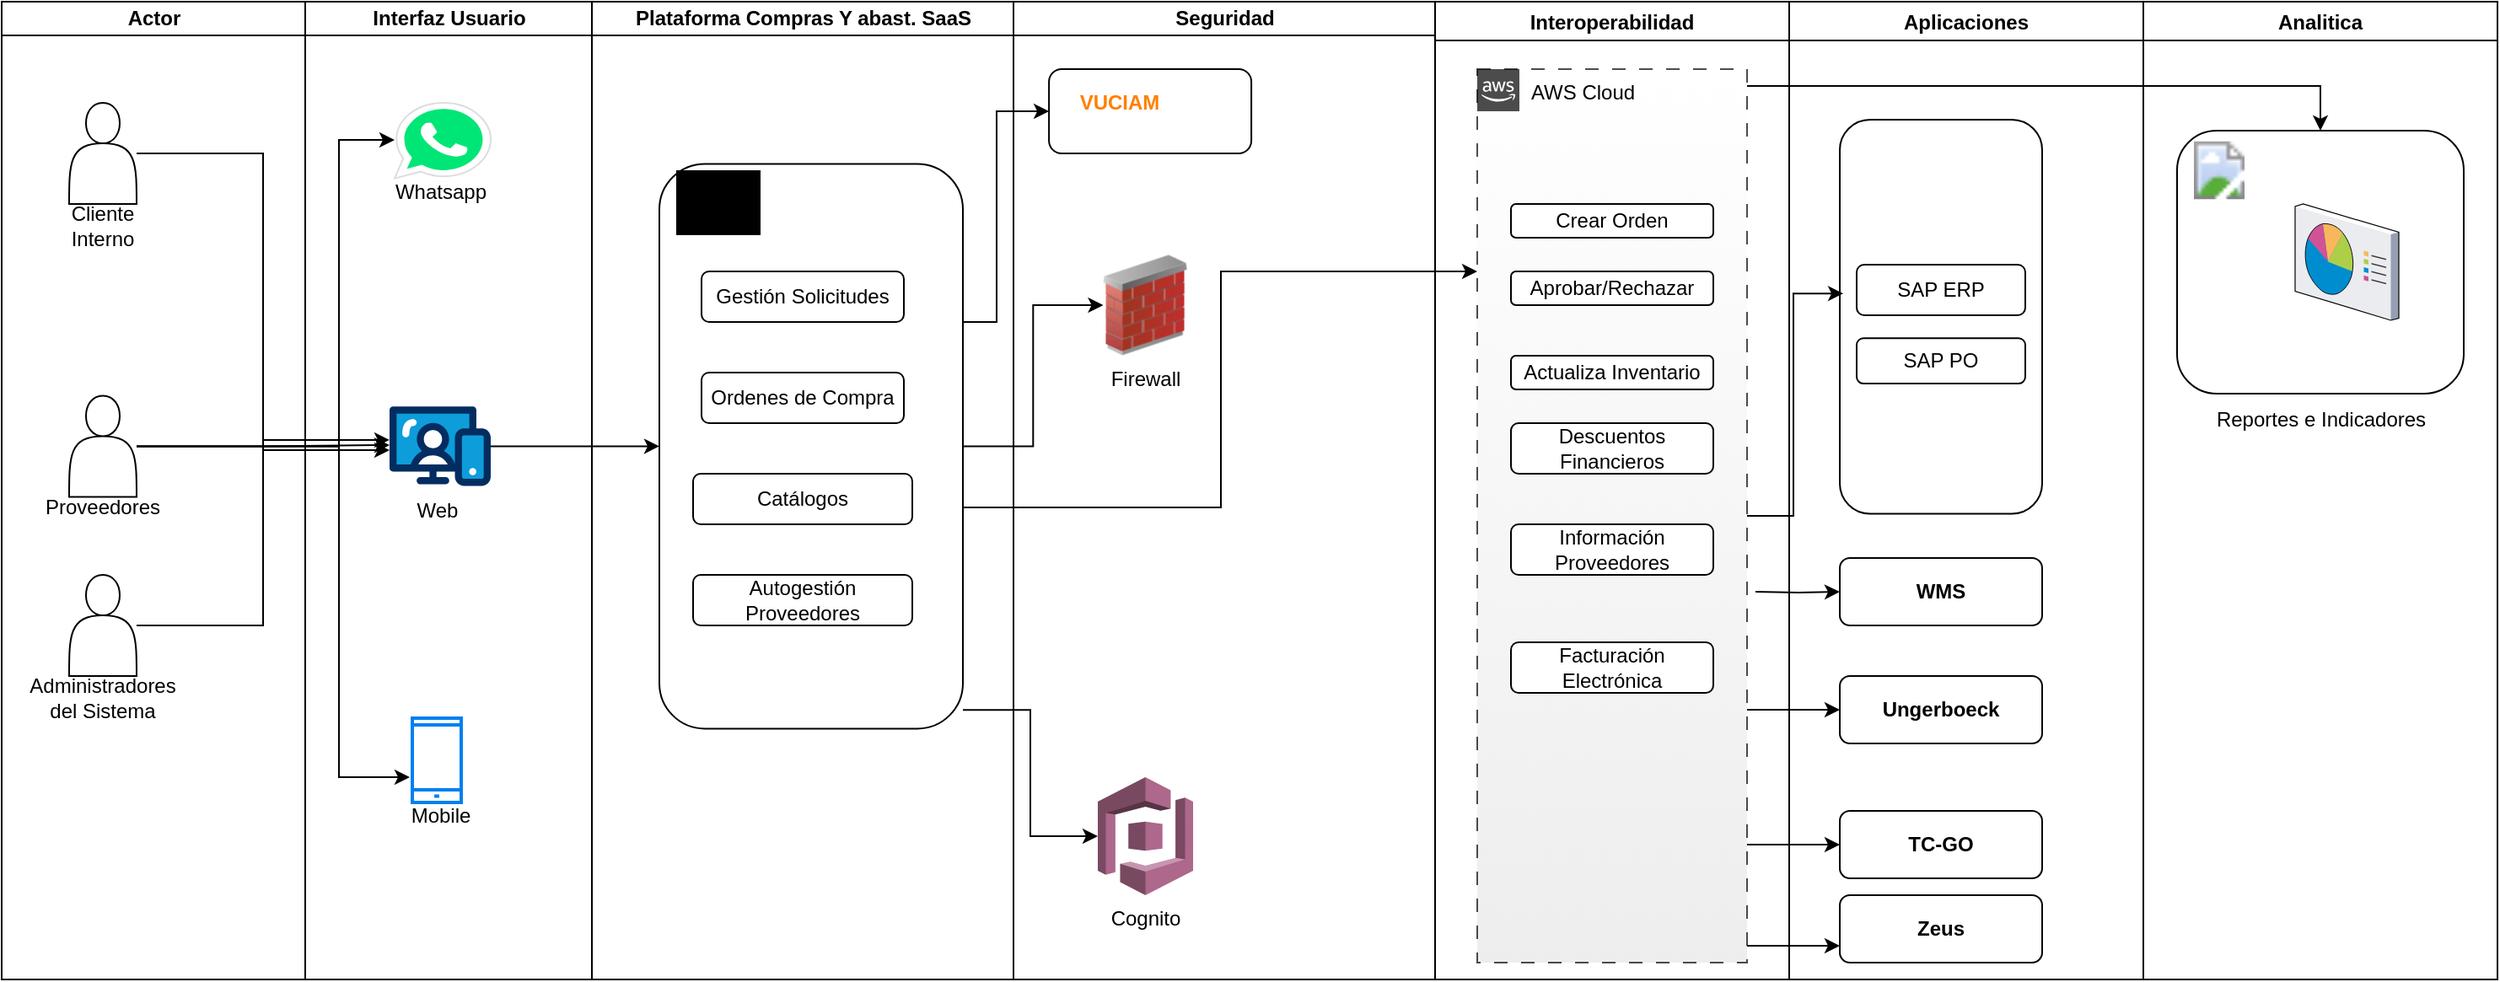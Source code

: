 <mxfile version="24.9.2" pages="2">
  <diagram name="Page-1" id="_VkZlfbcH69sGK29IT94">
    <mxGraphModel dx="2501" dy="752" grid="1" gridSize="10" guides="1" tooltips="1" connect="1" arrows="1" fold="1" page="1" pageScale="1" pageWidth="827" pageHeight="1169" math="0" shadow="0">
      <root>
        <mxCell id="0" />
        <mxCell id="1" parent="0" />
        <mxCell id="QJOm7oPZ2gpyJdL4HzTK-90" value="Analitica" style="swimlane;" vertex="1" parent="1">
          <mxGeometry x="940" y="160" width="210" height="580" as="geometry" />
        </mxCell>
        <mxCell id="QJOm7oPZ2gpyJdL4HzTK-100" value="&lt;div&gt;&lt;br&gt;&lt;/div&gt;&lt;div&gt;&lt;br&gt;&lt;/div&gt;&lt;div&gt;&lt;br&gt;&lt;/div&gt;&lt;div&gt;&lt;br&gt;&lt;/div&gt;&lt;div&gt;&lt;br&gt;&lt;/div&gt;" style="rounded=1;whiteSpace=wrap;html=1;" vertex="1" parent="QJOm7oPZ2gpyJdL4HzTK-90">
          <mxGeometry x="20" y="76.5" width="170" height="156" as="geometry" />
        </mxCell>
        <mxCell id="QJOm7oPZ2gpyJdL4HzTK-98" value="" style="image;aspect=fixed;html=1;points=[];align=center;fontSize=12;image=img/lib/azure2/power_platform/PowerBI.svg;" vertex="1" parent="QJOm7oPZ2gpyJdL4HzTK-90">
          <mxGeometry x="30" y="80" width="30" height="40" as="geometry" />
        </mxCell>
        <mxCell id="QJOm7oPZ2gpyJdL4HzTK-99" value="" style="verticalLabelPosition=bottom;sketch=0;aspect=fixed;html=1;verticalAlign=top;strokeColor=none;align=center;outlineConnect=0;shape=mxgraph.citrix.reporting;" vertex="1" parent="QJOm7oPZ2gpyJdL4HzTK-90">
          <mxGeometry x="90" y="120" width="61.5" height="69" as="geometry" />
        </mxCell>
        <mxCell id="QJOm7oPZ2gpyJdL4HzTK-103" value="Reportes e Indicadores" style="text;html=1;align=center;verticalAlign=middle;resizable=0;points=[];autosize=1;strokeColor=none;fillColor=none;" vertex="1" parent="QJOm7oPZ2gpyJdL4HzTK-90">
          <mxGeometry x="30" y="232.5" width="150" height="30" as="geometry" />
        </mxCell>
        <mxCell id="QJOm7oPZ2gpyJdL4HzTK-108" style="edgeStyle=orthogonalEdgeStyle;rounded=0;orthogonalLoop=1;jettySize=auto;html=1;entryX=0.5;entryY=0;entryDx=0;entryDy=0;" edge="1" parent="1" source="QJOm7oPZ2gpyJdL4HzTK-66" target="QJOm7oPZ2gpyJdL4HzTK-100">
          <mxGeometry relative="1" as="geometry">
            <Array as="points">
              <mxPoint x="1045" y="210" />
            </Array>
          </mxGeometry>
        </mxCell>
        <mxCell id="QJOm7oPZ2gpyJdL4HzTK-63" value="Interoperabilidad" style="swimlane;" vertex="1" parent="1">
          <mxGeometry x="520" y="160" width="210" height="580" as="geometry" />
        </mxCell>
        <mxCell id="QJOm7oPZ2gpyJdL4HzTK-66" value="AWS Cloud" style="points=[[0,0],[0.25,0],[0.5,0],[0.75,0],[1,0],[1,0.25],[1,0.5],[1,0.75],[1,1],[0.75,1],[0.5,1],[0.25,1],[0,1],[0,0.75],[0,0.5],[0,0.25]];outlineConnect=0;html=1;whiteSpace=wrap;fontSize=12;fontStyle=0;container=0;pointerEvents=0;collapsible=0;recursiveResize=0;shape=mxgraph.aws4.group;grIcon=mxgraph.aws4.group_aws_cloud_alt;fillColor=default;verticalAlign=top;align=left;spacingLeft=30;dashed=1;fillStyle=auto;gradientColor=#E6E6E6;dashPattern=8 8;rounded=1;opacity=70;" vertex="1" parent="QJOm7oPZ2gpyJdL4HzTK-63">
          <mxGeometry x="25" y="40" width="160" height="530" as="geometry" />
        </mxCell>
        <mxCell id="QJOm7oPZ2gpyJdL4HzTK-68" value="Crear Orden" style="rounded=1;whiteSpace=wrap;html=1;" vertex="1" parent="QJOm7oPZ2gpyJdL4HzTK-63">
          <mxGeometry x="45" y="120" width="120" height="20" as="geometry" />
        </mxCell>
        <mxCell id="QJOm7oPZ2gpyJdL4HzTK-69" value="Aprobar/Rechazar" style="rounded=1;whiteSpace=wrap;html=1;" vertex="1" parent="QJOm7oPZ2gpyJdL4HzTK-63">
          <mxGeometry x="45" y="160" width="120" height="20" as="geometry" />
        </mxCell>
        <mxCell id="QJOm7oPZ2gpyJdL4HzTK-104" value="Actualiza Inventario" style="rounded=1;whiteSpace=wrap;html=1;" vertex="1" parent="QJOm7oPZ2gpyJdL4HzTK-63">
          <mxGeometry x="45" y="210" width="120" height="20" as="geometry" />
        </mxCell>
        <mxCell id="QJOm7oPZ2gpyJdL4HzTK-105" value="Descuentos Financieros" style="rounded=1;whiteSpace=wrap;html=1;" vertex="1" parent="QJOm7oPZ2gpyJdL4HzTK-63">
          <mxGeometry x="45" y="250" width="120" height="30" as="geometry" />
        </mxCell>
        <mxCell id="QJOm7oPZ2gpyJdL4HzTK-106" value="Información Proveedores" style="rounded=1;whiteSpace=wrap;html=1;" vertex="1" parent="QJOm7oPZ2gpyJdL4HzTK-63">
          <mxGeometry x="45" y="310" width="120" height="30" as="geometry" />
        </mxCell>
        <mxCell id="QJOm7oPZ2gpyJdL4HzTK-107" value="Facturación Electrónica" style="rounded=1;whiteSpace=wrap;html=1;" vertex="1" parent="QJOm7oPZ2gpyJdL4HzTK-63">
          <mxGeometry x="45" y="380" width="120" height="30" as="geometry" />
        </mxCell>
        <mxCell id="QJOm7oPZ2gpyJdL4HzTK-39" value="Seguridad" style="swimlane;startSize=20;html=1;" vertex="1" parent="1">
          <mxGeometry x="270" y="160" width="250" height="580" as="geometry" />
        </mxCell>
        <mxCell id="QJOm7oPZ2gpyJdL4HzTK-56" value="" style="rounded=1;whiteSpace=wrap;html=1;" vertex="1" parent="QJOm7oPZ2gpyJdL4HzTK-39">
          <mxGeometry x="21.05" y="40" width="120" height="50" as="geometry" />
        </mxCell>
        <mxCell id="QJOm7oPZ2gpyJdL4HzTK-55" value="VUCIAM" style="text;html=1;strokeColor=none;fillColor=none;align=center;verticalAlign=middle;whiteSpace=wrap;rounded=0;fontSize=12;fontColor=#FF8000;fontStyle=1;container=0;" vertex="1" parent="QJOm7oPZ2gpyJdL4HzTK-39">
          <mxGeometry x="40.0" y="50" width="46.09" height="20" as="geometry" />
        </mxCell>
        <mxCell id="QJOm7oPZ2gpyJdL4HzTK-58" value="Firewall" style="image;html=1;image=img/lib/clip_art/networking/Firewall_02_128x128.png" vertex="1" parent="QJOm7oPZ2gpyJdL4HzTK-39">
          <mxGeometry x="53.25" y="150" width="50" height="60" as="geometry" />
        </mxCell>
        <mxCell id="QJOm7oPZ2gpyJdL4HzTK-59" value="Cognito" style="outlineConnect=0;dashed=0;verticalLabelPosition=bottom;verticalAlign=top;align=center;html=1;shape=mxgraph.aws3.cognito;fillColor=#AD688B;gradientColor=none;" vertex="1" parent="QJOm7oPZ2gpyJdL4HzTK-39">
          <mxGeometry x="50" y="460" width="56.5" height="70" as="geometry" />
        </mxCell>
        <mxCell id="QJOm7oPZ2gpyJdL4HzTK-2" value="Actor" style="swimlane;startSize=20;html=1;" vertex="1" parent="1">
          <mxGeometry x="-330" y="160" width="180" height="580" as="geometry" />
        </mxCell>
        <mxCell id="QJOm7oPZ2gpyJdL4HzTK-5" value="&lt;div&gt;&lt;br&gt;&lt;/div&gt;&lt;div&gt;&lt;br&gt;&lt;/div&gt;&lt;div&gt;&lt;br&gt;&lt;/div&gt;&lt;div&gt;&lt;br&gt;&lt;/div&gt;&lt;div&gt;&lt;br&gt;&lt;/div&gt;&lt;div&gt;&lt;br&gt;&lt;/div&gt;&lt;div&gt;Cliente Interno&lt;/div&gt;" style="shape=actor;whiteSpace=wrap;html=1;" vertex="1" parent="QJOm7oPZ2gpyJdL4HzTK-2">
          <mxGeometry x="40" y="60" width="40" height="60" as="geometry" />
        </mxCell>
        <mxCell id="QJOm7oPZ2gpyJdL4HzTK-7" value="&lt;div&gt;&lt;br&gt;&lt;/div&gt;&lt;div&gt;&lt;br&gt;&lt;/div&gt;&lt;div&gt;&lt;br&gt;&lt;/div&gt;&lt;div&gt;&lt;br&gt;&lt;/div&gt;&lt;div&gt;&lt;br&gt;&lt;/div&gt;&lt;div&gt;Proveedores&lt;/div&gt;" style="shape=actor;whiteSpace=wrap;html=1;" vertex="1" parent="QJOm7oPZ2gpyJdL4HzTK-2">
          <mxGeometry x="40" y="233.7" width="40" height="60" as="geometry" />
        </mxCell>
        <mxCell id="QJOm7oPZ2gpyJdL4HzTK-8" value="&lt;div&gt;&lt;br&gt;&lt;/div&gt;&lt;div&gt;&lt;br&gt;&lt;/div&gt;&lt;div&gt;&lt;br&gt;&lt;/div&gt;&lt;div&gt;&lt;br&gt;&lt;/div&gt;&lt;div&gt;&lt;br&gt;&lt;/div&gt;&lt;div&gt;&lt;br&gt;&lt;/div&gt;&lt;div&gt;Administradores del Sistema&lt;/div&gt;" style="shape=actor;whiteSpace=wrap;html=1;" vertex="1" parent="QJOm7oPZ2gpyJdL4HzTK-2">
          <mxGeometry x="40" y="340" width="40" height="60" as="geometry" />
        </mxCell>
        <mxCell id="QJOm7oPZ2gpyJdL4HzTK-3" value="Interfaz Usuario" style="swimlane;startSize=20;html=1;" vertex="1" parent="1">
          <mxGeometry x="-150" y="160" width="170" height="580" as="geometry" />
        </mxCell>
        <mxCell id="QJOm7oPZ2gpyJdL4HzTK-9" value="" style="verticalLabelPosition=bottom;aspect=fixed;html=1;shape=mxgraph.salesforce.web;" vertex="1" parent="QJOm7oPZ2gpyJdL4HzTK-3">
          <mxGeometry x="50" y="240" width="60" height="47.4" as="geometry" />
        </mxCell>
        <mxCell id="QJOm7oPZ2gpyJdL4HzTK-10" value="" style="dashed=0;outlineConnect=0;html=1;align=center;labelPosition=center;verticalLabelPosition=bottom;verticalAlign=top;shape=mxgraph.weblogos.whatsapp;fillColor=#00E676;strokeColor=#dddddd" vertex="1" parent="QJOm7oPZ2gpyJdL4HzTK-3">
          <mxGeometry x="53" y="60" width="57" height="44.8" as="geometry" />
        </mxCell>
        <mxCell id="QJOm7oPZ2gpyJdL4HzTK-12" value="" style="html=1;verticalLabelPosition=bottom;align=center;labelBackgroundColor=#ffffff;verticalAlign=top;strokeWidth=2;strokeColor=#0080F0;shadow=0;dashed=0;shape=mxgraph.ios7.icons.smartphone;" vertex="1" parent="QJOm7oPZ2gpyJdL4HzTK-3">
          <mxGeometry x="63.5" y="425" width="29" height="50" as="geometry" />
        </mxCell>
        <mxCell id="QJOm7oPZ2gpyJdL4HzTK-47" value="Web" style="text;html=1;align=center;verticalAlign=middle;resizable=0;points=[];autosize=1;strokeColor=none;fillColor=none;" vertex="1" parent="QJOm7oPZ2gpyJdL4HzTK-3">
          <mxGeometry x="53" y="287.4" width="50" height="30" as="geometry" />
        </mxCell>
        <mxCell id="QJOm7oPZ2gpyJdL4HzTK-4" value="Plataforma Compras Y abast. SaaS" style="swimlane;startSize=20;html=1;" vertex="1" parent="1">
          <mxGeometry x="20" y="160" width="250" height="580" as="geometry" />
        </mxCell>
        <mxCell id="QJOm7oPZ2gpyJdL4HzTK-18" value="" style="rounded=1;whiteSpace=wrap;html=1;" vertex="1" parent="QJOm7oPZ2gpyJdL4HzTK-4">
          <mxGeometry x="40" y="96.2" width="180" height="335" as="geometry" />
        </mxCell>
        <mxCell id="QJOm7oPZ2gpyJdL4HzTK-19" value="" style="sketch=0;verticalLabelPosition=bottom;sketch=0;aspect=fixed;html=1;verticalAlign=top;strokeColor=none;fillColor=#000000;align=center;outlineConnect=0;pointerEvents=1;shape=mxgraph.citrix2.web_saas_apps;" vertex="1" parent="QJOm7oPZ2gpyJdL4HzTK-4">
          <mxGeometry x="50" y="100" width="50" height="38.45" as="geometry" />
        </mxCell>
        <mxCell id="QJOm7oPZ2gpyJdL4HzTK-20" value="Gestión Solicitudes" style="rounded=1;whiteSpace=wrap;html=1;" vertex="1" parent="QJOm7oPZ2gpyJdL4HzTK-4">
          <mxGeometry x="65" y="160" width="120" height="30" as="geometry" />
        </mxCell>
        <mxCell id="QJOm7oPZ2gpyJdL4HzTK-25" value="Ordenes de Compra" style="rounded=1;whiteSpace=wrap;html=1;" vertex="1" parent="QJOm7oPZ2gpyJdL4HzTK-4">
          <mxGeometry x="65" y="220" width="120" height="30" as="geometry" />
        </mxCell>
        <mxCell id="QJOm7oPZ2gpyJdL4HzTK-26" value="Catálogos" style="rounded=1;whiteSpace=wrap;html=1;" vertex="1" parent="QJOm7oPZ2gpyJdL4HzTK-4">
          <mxGeometry x="60" y="280" width="130" height="30" as="geometry" />
        </mxCell>
        <mxCell id="QJOm7oPZ2gpyJdL4HzTK-78" value="Autogestión Proveedores" style="rounded=1;whiteSpace=wrap;html=1;" vertex="1" parent="QJOm7oPZ2gpyJdL4HzTK-4">
          <mxGeometry x="60" y="340" width="130" height="30" as="geometry" />
        </mxCell>
        <mxCell id="QJOm7oPZ2gpyJdL4HzTK-48" value="Whatsapp" style="text;html=1;align=center;verticalAlign=middle;resizable=0;points=[];autosize=1;strokeColor=none;fillColor=none;" vertex="1" parent="1">
          <mxGeometry x="-110" y="258" width="80" height="30" as="geometry" />
        </mxCell>
        <mxCell id="QJOm7oPZ2gpyJdL4HzTK-49" value="Mobile" style="text;html=1;align=center;verticalAlign=middle;resizable=0;points=[];autosize=1;strokeColor=none;fillColor=none;" vertex="1" parent="1">
          <mxGeometry x="-100" y="628" width="60" height="30" as="geometry" />
        </mxCell>
        <mxCell id="QJOm7oPZ2gpyJdL4HzTK-50" style="edgeStyle=orthogonalEdgeStyle;rounded=0;orthogonalLoop=1;jettySize=auto;html=1;entryX=0;entryY=0.485;entryDx=0;entryDy=0;entryPerimeter=0;" edge="1" parent="1" source="QJOm7oPZ2gpyJdL4HzTK-7" target="QJOm7oPZ2gpyJdL4HzTK-9">
          <mxGeometry relative="1" as="geometry" />
        </mxCell>
        <mxCell id="QJOm7oPZ2gpyJdL4HzTK-51" style="edgeStyle=orthogonalEdgeStyle;rounded=0;orthogonalLoop=1;jettySize=auto;html=1;" edge="1" parent="1" source="QJOm7oPZ2gpyJdL4HzTK-7" target="QJOm7oPZ2gpyJdL4HzTK-10">
          <mxGeometry relative="1" as="geometry">
            <Array as="points">
              <mxPoint x="-130" y="424" />
              <mxPoint x="-130" y="242" />
            </Array>
          </mxGeometry>
        </mxCell>
        <mxCell id="QJOm7oPZ2gpyJdL4HzTK-52" style="edgeStyle=orthogonalEdgeStyle;rounded=0;orthogonalLoop=1;jettySize=auto;html=1;entryX=-0.052;entryY=0.7;entryDx=0;entryDy=0;entryPerimeter=0;" edge="1" parent="1" source="QJOm7oPZ2gpyJdL4HzTK-7" target="QJOm7oPZ2gpyJdL4HzTK-12">
          <mxGeometry relative="1" as="geometry">
            <Array as="points">
              <mxPoint x="-130" y="424" />
              <mxPoint x="-130" y="620" />
            </Array>
          </mxGeometry>
        </mxCell>
        <mxCell id="QJOm7oPZ2gpyJdL4HzTK-53" style="edgeStyle=orthogonalEdgeStyle;rounded=0;orthogonalLoop=1;jettySize=auto;html=1;entryX=0;entryY=0.5;entryDx=0;entryDy=0;" edge="1" parent="1" source="QJOm7oPZ2gpyJdL4HzTK-9" target="QJOm7oPZ2gpyJdL4HzTK-18">
          <mxGeometry relative="1" as="geometry" />
        </mxCell>
        <mxCell id="QJOm7oPZ2gpyJdL4HzTK-60" style="edgeStyle=orthogonalEdgeStyle;rounded=0;orthogonalLoop=1;jettySize=auto;html=1;entryX=0;entryY=0.5;entryDx=0;entryDy=0;" edge="1" parent="1" source="QJOm7oPZ2gpyJdL4HzTK-18" target="QJOm7oPZ2gpyJdL4HzTK-58">
          <mxGeometry relative="1" as="geometry" />
        </mxCell>
        <mxCell id="QJOm7oPZ2gpyJdL4HzTK-61" style="edgeStyle=orthogonalEdgeStyle;rounded=0;orthogonalLoop=1;jettySize=auto;html=1;entryX=0;entryY=0.5;entryDx=0;entryDy=0;" edge="1" parent="1" source="QJOm7oPZ2gpyJdL4HzTK-18" target="QJOm7oPZ2gpyJdL4HzTK-56">
          <mxGeometry relative="1" as="geometry">
            <Array as="points">
              <mxPoint x="260" y="350" />
              <mxPoint x="260" y="225" />
            </Array>
          </mxGeometry>
        </mxCell>
        <mxCell id="QJOm7oPZ2gpyJdL4HzTK-62" style="edgeStyle=orthogonalEdgeStyle;rounded=0;orthogonalLoop=1;jettySize=auto;html=1;entryX=0;entryY=0.5;entryDx=0;entryDy=0;entryPerimeter=0;exitX=1;exitY=0.967;exitDx=0;exitDy=0;exitPerimeter=0;" edge="1" parent="1" source="QJOm7oPZ2gpyJdL4HzTK-18" target="QJOm7oPZ2gpyJdL4HzTK-59">
          <mxGeometry relative="1" as="geometry" />
        </mxCell>
        <mxCell id="QJOm7oPZ2gpyJdL4HzTK-70" value="Aplicaciones" style="swimlane;" vertex="1" parent="1">
          <mxGeometry x="730" y="160" width="210" height="580" as="geometry" />
        </mxCell>
        <mxCell id="QJOm7oPZ2gpyJdL4HzTK-75" value="" style="rounded=1;whiteSpace=wrap;html=1;" vertex="1" parent="QJOm7oPZ2gpyJdL4HzTK-70">
          <mxGeometry x="30" y="70" width="120" height="233.8" as="geometry" />
        </mxCell>
        <mxCell id="QJOm7oPZ2gpyJdL4HzTK-76" value="" style="shape=image;verticalLabelPosition=bottom;verticalAlign=top;imageAspect=0;image=https://external-content.duckduckgo.com/iu/?u=https%3A%2F%2Ftse1.mm.bing.net%2Fth%3Fid%3DOIP.2KwUItE0pV7lGtcwDr6idwHaHa%26pid%3DApi&amp;f=1&amp;ipt=9bf0a879177b7251136c790d76ba4e812d0a6eeffe27221b29425dbfaf020553&amp;ipo=images;" vertex="1" parent="QJOm7oPZ2gpyJdL4HzTK-70">
          <mxGeometry x="40" y="80" width="70" height="52" as="geometry" />
        </mxCell>
        <mxCell id="QJOm7oPZ2gpyJdL4HzTK-77" value="SAP ERP" style="rounded=1;whiteSpace=wrap;html=1;" vertex="1" parent="QJOm7oPZ2gpyJdL4HzTK-70">
          <mxGeometry x="40" y="156" width="100" height="30" as="geometry" />
        </mxCell>
        <mxCell id="QJOm7oPZ2gpyJdL4HzTK-74" value="SAP PO" style="rounded=1;whiteSpace=wrap;html=1;" vertex="1" parent="QJOm7oPZ2gpyJdL4HzTK-70">
          <mxGeometry x="40" y="199.65" width="100" height="26.9" as="geometry" />
        </mxCell>
        <mxCell id="QJOm7oPZ2gpyJdL4HzTK-80" value="&lt;b&gt;WMS&lt;/b&gt;" style="rounded=1;whiteSpace=wrap;html=1;" vertex="1" parent="QJOm7oPZ2gpyJdL4HzTK-70">
          <mxGeometry x="30" y="330" width="120" height="40" as="geometry" />
        </mxCell>
        <mxCell id="QJOm7oPZ2gpyJdL4HzTK-81" value="&lt;b&gt;Ungerboeck&lt;/b&gt;" style="rounded=1;whiteSpace=wrap;html=1;" vertex="1" parent="QJOm7oPZ2gpyJdL4HzTK-70">
          <mxGeometry x="30" y="400" width="120" height="40" as="geometry" />
        </mxCell>
        <mxCell id="QJOm7oPZ2gpyJdL4HzTK-82" value="&lt;b&gt;TC-GO&lt;/b&gt;" style="rounded=1;whiteSpace=wrap;html=1;" vertex="1" parent="QJOm7oPZ2gpyJdL4HzTK-70">
          <mxGeometry x="30" y="480" width="120" height="40" as="geometry" />
        </mxCell>
        <mxCell id="QJOm7oPZ2gpyJdL4HzTK-101" value="&lt;b&gt;Zeus&lt;/b&gt;" style="rounded=1;whiteSpace=wrap;html=1;" vertex="1" parent="QJOm7oPZ2gpyJdL4HzTK-70">
          <mxGeometry x="30" y="530" width="120" height="40" as="geometry" />
        </mxCell>
        <mxCell id="QJOm7oPZ2gpyJdL4HzTK-79" style="edgeStyle=orthogonalEdgeStyle;rounded=0;orthogonalLoop=1;jettySize=auto;html=1;" edge="1" parent="1" source="QJOm7oPZ2gpyJdL4HzTK-18" target="QJOm7oPZ2gpyJdL4HzTK-66">
          <mxGeometry relative="1" as="geometry">
            <Array as="points">
              <mxPoint x="393" y="460" />
              <mxPoint x="393" y="320" />
            </Array>
          </mxGeometry>
        </mxCell>
        <mxCell id="QJOm7oPZ2gpyJdL4HzTK-83" style="edgeStyle=orthogonalEdgeStyle;rounded=0;orthogonalLoop=1;jettySize=auto;html=1;entryX=0.017;entryY=0.441;entryDx=0;entryDy=0;entryPerimeter=0;" edge="1" parent="1" source="QJOm7oPZ2gpyJdL4HzTK-66" target="QJOm7oPZ2gpyJdL4HzTK-75">
          <mxGeometry relative="1" as="geometry" />
        </mxCell>
        <mxCell id="QJOm7oPZ2gpyJdL4HzTK-85" style="edgeStyle=orthogonalEdgeStyle;rounded=0;orthogonalLoop=1;jettySize=auto;html=1;" edge="1" parent="1" target="QJOm7oPZ2gpyJdL4HzTK-80">
          <mxGeometry relative="1" as="geometry">
            <mxPoint x="710" y="510" as="sourcePoint" />
          </mxGeometry>
        </mxCell>
        <mxCell id="QJOm7oPZ2gpyJdL4HzTK-86" style="edgeStyle=orthogonalEdgeStyle;rounded=0;orthogonalLoop=1;jettySize=auto;html=1;" edge="1" parent="1" source="QJOm7oPZ2gpyJdL4HzTK-66" target="QJOm7oPZ2gpyJdL4HzTK-81">
          <mxGeometry relative="1" as="geometry">
            <Array as="points">
              <mxPoint x="720" y="580" />
              <mxPoint x="720" y="580" />
            </Array>
          </mxGeometry>
        </mxCell>
        <mxCell id="QJOm7oPZ2gpyJdL4HzTK-87" style="edgeStyle=orthogonalEdgeStyle;rounded=0;orthogonalLoop=1;jettySize=auto;html=1;" edge="1" parent="1" source="QJOm7oPZ2gpyJdL4HzTK-66" target="QJOm7oPZ2gpyJdL4HzTK-82">
          <mxGeometry relative="1" as="geometry">
            <Array as="points">
              <mxPoint x="720" y="660" />
              <mxPoint x="720" y="660" />
            </Array>
          </mxGeometry>
        </mxCell>
        <mxCell id="QJOm7oPZ2gpyJdL4HzTK-88" style="edgeStyle=orthogonalEdgeStyle;rounded=0;orthogonalLoop=1;jettySize=auto;html=1;entryX=0;entryY=0.549;entryDx=0;entryDy=0;entryPerimeter=0;" edge="1" parent="1" source="QJOm7oPZ2gpyJdL4HzTK-5" target="QJOm7oPZ2gpyJdL4HzTK-9">
          <mxGeometry relative="1" as="geometry" />
        </mxCell>
        <mxCell id="QJOm7oPZ2gpyJdL4HzTK-89" style="edgeStyle=orthogonalEdgeStyle;rounded=0;orthogonalLoop=1;jettySize=auto;html=1;entryX=0;entryY=0.421;entryDx=0;entryDy=0;entryPerimeter=0;" edge="1" parent="1" source="QJOm7oPZ2gpyJdL4HzTK-8" target="QJOm7oPZ2gpyJdL4HzTK-9">
          <mxGeometry relative="1" as="geometry" />
        </mxCell>
        <mxCell id="QJOm7oPZ2gpyJdL4HzTK-102" style="edgeStyle=orthogonalEdgeStyle;rounded=0;orthogonalLoop=1;jettySize=auto;html=1;entryX=0;entryY=0.75;entryDx=0;entryDy=0;" edge="1" parent="1" source="QJOm7oPZ2gpyJdL4HzTK-66" target="QJOm7oPZ2gpyJdL4HzTK-101">
          <mxGeometry relative="1" as="geometry">
            <Array as="points">
              <mxPoint x="720" y="720" />
              <mxPoint x="720" y="720" />
            </Array>
          </mxGeometry>
        </mxCell>
      </root>
    </mxGraphModel>
  </diagram>
  <diagram id="Y7VrP2OMFWgLW5PrTyqu" name="Page-2">
    <mxGraphModel dx="1434" dy="752" grid="1" gridSize="10" guides="1" tooltips="1" connect="1" arrows="1" fold="1" page="1" pageScale="1" pageWidth="827" pageHeight="1169" math="0" shadow="0">
      <root>
        <mxCell id="0" />
        <mxCell id="1" parent="0" />
        <mxCell id="gqeoC2oyOUReBt2rsvir-1" value="&lt;b&gt;&lt;font face=&quot;Comic Sans MS&quot;&gt;Proveedor 1&lt;/font&gt;&lt;/b&gt;" style="rounded=1;whiteSpace=wrap;html=1;gradientColor=none;fillColor=default;shadow=1;fontSize=15;" vertex="1" parent="1">
          <mxGeometry x="20" y="228" width="120" height="60" as="geometry" />
        </mxCell>
        <mxCell id="gqeoC2oyOUReBt2rsvir-3" value="&lt;b&gt;&lt;font face=&quot;Comic Sans MS&quot;&gt;Proveedor 2&lt;/font&gt;&lt;/b&gt;" style="rounded=1;whiteSpace=wrap;html=1;gradientColor=none;fillColor=default;shadow=1;fontSize=15;" vertex="1" parent="1">
          <mxGeometry x="20" y="308" width="120" height="60" as="geometry" />
        </mxCell>
        <mxCell id="gqeoC2oyOUReBt2rsvir-4" value="&lt;b&gt;&lt;font face=&quot;Comic Sans MS&quot;&gt;Proveedor 3&lt;/font&gt;&lt;/b&gt;" style="rounded=1;whiteSpace=wrap;html=1;gradientColor=none;fillColor=default;shadow=1;fontSize=15;" vertex="1" parent="1">
          <mxGeometry x="20" y="388" width="120" height="60" as="geometry" />
        </mxCell>
        <mxCell id="gqeoC2oyOUReBt2rsvir-5" value="&lt;b&gt;&lt;font face=&quot;Comic Sans MS&quot;&gt;Proveedor 4&lt;/font&gt;&lt;/b&gt;" style="rounded=1;whiteSpace=wrap;html=1;gradientColor=none;fillColor=default;shadow=1;fontSize=15;" vertex="1" parent="1">
          <mxGeometry x="20" y="478" width="120" height="60" as="geometry" />
        </mxCell>
        <mxCell id="gqeoC2oyOUReBt2rsvir-6" value="&lt;b&gt;&lt;font face=&quot;Comic Sans MS&quot;&gt;Proveedor 5&lt;/font&gt;&lt;/b&gt;" style="rounded=1;whiteSpace=wrap;html=1;gradientColor=none;fillColor=default;shadow=1;fontSize=15;" vertex="1" parent="1">
          <mxGeometry x="20" y="568" width="120" height="60" as="geometry" />
        </mxCell>
        <mxCell id="gqeoC2oyOUReBt2rsvir-7" value="&lt;b&gt;&lt;font face=&quot;Comic Sans MS&quot;&gt;Proveedor 6&lt;/font&gt;&lt;/b&gt;" style="rounded=1;whiteSpace=wrap;html=1;gradientColor=none;fillColor=default;shadow=1;fontSize=15;" vertex="1" parent="1">
          <mxGeometry x="20" y="658" width="120" height="60" as="geometry" />
        </mxCell>
        <mxCell id="gqeoC2oyOUReBt2rsvir-9" value="Phone" style="points=[[0.59,0,0],[0.87,0.015,0],[0.88,0.3,0],[0.99,0.99,0],[0.5,1,0],[0.01,0.99,0],[0.075,0.5,0],[0.17,0.115,0]];verticalLabelPosition=bottom;sketch=0;html=1;verticalAlign=top;aspect=fixed;align=center;pointerEvents=1;shape=mxgraph.cisco19.ip_phone;fillColor=#005073;strokeColor=none;" vertex="1" parent="1">
          <mxGeometry x="341.5" y="200" width="69" height="60" as="geometry" />
        </mxCell>
        <mxCell id="gqeoC2oyOUReBt2rsvir-11" value="Outlook" style="shape=image;html=1;verticalAlign=top;verticalLabelPosition=bottom;labelBackgroundColor=#ffffff;imageAspect=0;aspect=fixed;image=https://cdn0.iconfinder.com/data/icons/logos-microsoft-office-365/128/Microsoft_Office-07-128.png" vertex="1" parent="1">
          <mxGeometry x="341.5" y="350" width="66" height="66" as="geometry" />
        </mxCell>
        <mxCell id="gqeoC2oyOUReBt2rsvir-12" value="WebPage" style="shape=image;html=1;verticalAlign=top;verticalLabelPosition=bottom;labelBackgroundColor=#ffffff;imageAspect=0;aspect=fixed;image=https://cdn1.iconfinder.com/data/icons/seo-and-web-development-6/32/development_computer_website_check_result-128.png" vertex="1" parent="1">
          <mxGeometry x="350" y="480" width="68" height="68" as="geometry" />
        </mxCell>
        <mxCell id="gqeoC2oyOUReBt2rsvir-13" value="Negociador" style="shape=image;html=1;verticalAlign=top;verticalLabelPosition=bottom;labelBackgroundColor=#ffffff;imageAspect=0;aspect=fixed;image=https://cdn1.iconfinder.com/data/icons/ios-11-glyphs/30/businessman-128.png" vertex="1" parent="1">
          <mxGeometry x="340" y="610" width="88" height="88" as="geometry" />
        </mxCell>
      </root>
    </mxGraphModel>
  </diagram>
</mxfile>
